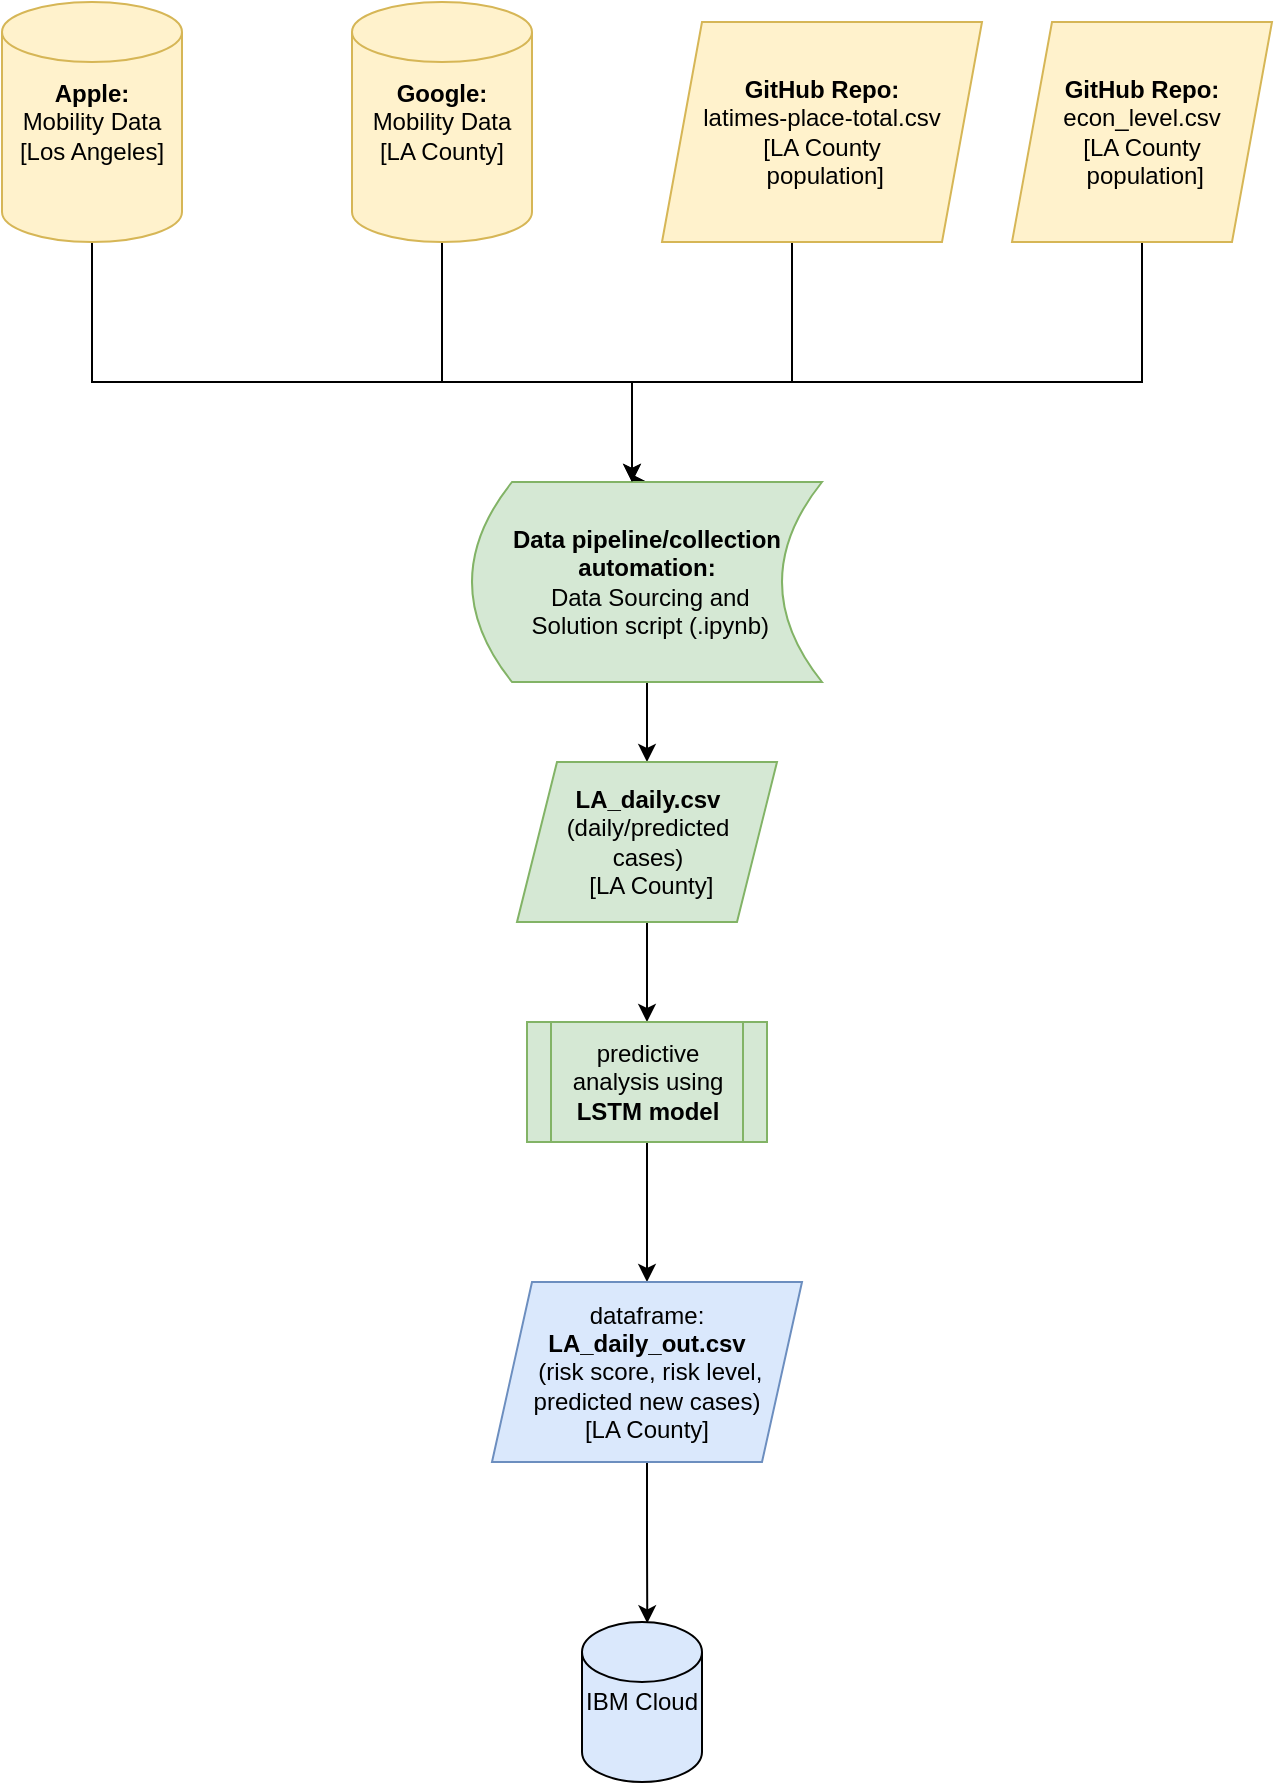 <mxfile version="13.5.5" type="device"><diagram id="EMMWCg8WO8nGpN-h3Lt4" name="Page-1"><mxGraphModel dx="1045" dy="739" grid="1" gridSize="10" guides="1" tooltips="1" connect="1" arrows="1" fold="1" page="1" pageScale="1" pageWidth="850" pageHeight="1100" math="0" shadow="0"><root><mxCell id="0"/><mxCell id="1" parent="0"/><mxCell id="c5__5FzdPdkLztYr7EIl-20" style="edgeStyle=orthogonalEdgeStyle;rounded=0;orthogonalLoop=1;jettySize=auto;html=1;entryX=0.5;entryY=0;entryDx=0;entryDy=0;" parent="1" target="c5__5FzdPdkLztYr7EIl-10" edge="1"><mxGeometry relative="1" as="geometry"><mxPoint x="505" y="270" as="targetPoint"/><Array as="points"><mxPoint x="505" y="290"/><mxPoint x="425" y="290"/></Array><mxPoint x="505" y="220" as="sourcePoint"/></mxGeometry></mxCell><mxCell id="c5__5FzdPdkLztYr7EIl-22" style="edgeStyle=orthogonalEdgeStyle;rounded=0;orthogonalLoop=1;jettySize=auto;html=1;" parent="1" source="c5__5FzdPdkLztYr7EIl-2" target="c5__5FzdPdkLztYr7EIl-10" edge="1"><mxGeometry relative="1" as="geometry"><mxPoint x="260" y="490" as="targetPoint"/><Array as="points"><mxPoint x="155" y="290"/><mxPoint x="425" y="290"/></Array></mxGeometry></mxCell><mxCell id="c5__5FzdPdkLztYr7EIl-2" value="&lt;b&gt;Apple: &lt;br&gt;&lt;/b&gt;Mobility Data [Los Angeles]" style="shape=cylinder2;whiteSpace=wrap;html=1;boundedLbl=1;backgroundOutline=1;size=15;fillColor=#fff2cc;strokeColor=#d6b656;" parent="1" vertex="1"><mxGeometry x="110" y="100" width="90" height="120" as="geometry"/></mxCell><mxCell id="c5__5FzdPdkLztYr7EIl-21" style="edgeStyle=orthogonalEdgeStyle;rounded=0;orthogonalLoop=1;jettySize=auto;html=1;entryX=0.5;entryY=0;entryDx=0;entryDy=0;" parent="1" source="c5__5FzdPdkLztYr7EIl-3" target="c5__5FzdPdkLztYr7EIl-10" edge="1"><mxGeometry relative="1" as="geometry"><Array as="points"><mxPoint x="330" y="290"/><mxPoint x="425" y="290"/></Array></mxGeometry></mxCell><mxCell id="c5__5FzdPdkLztYr7EIl-3" value="&lt;b&gt;Google:&lt;br&gt;&lt;/b&gt;Mobility Data [LA County]" style="shape=cylinder2;whiteSpace=wrap;html=1;boundedLbl=1;backgroundOutline=1;size=15;fillColor=#fff2cc;strokeColor=#d6b656;" parent="1" vertex="1"><mxGeometry x="285" y="100" width="90" height="120" as="geometry"/></mxCell><mxCell id="c5__5FzdPdkLztYr7EIl-25" style="edgeStyle=orthogonalEdgeStyle;rounded=0;orthogonalLoop=1;jettySize=auto;html=1;exitX=0.5;exitY=1;exitDx=0;exitDy=0;entryX=0.5;entryY=0;entryDx=0;entryDy=0;" parent="1" source="c5__5FzdPdkLztYr7EIl-10" target="c5__5FzdPdkLztYr7EIl-14" edge="1"><mxGeometry relative="1" as="geometry"/></mxCell><mxCell id="c5__5FzdPdkLztYr7EIl-10" value="&lt;span&gt;&lt;b&gt;Data pipeline/collection automation:&lt;/b&gt;&lt;br&gt;&amp;nbsp;Data Sourcing and&lt;br&gt;&amp;nbsp;Solution script (.ipynb)&lt;/span&gt;" style="shape=dataStorage;whiteSpace=wrap;html=1;fixedSize=1;fillColor=#d5e8d4;strokeColor=#82b366;" parent="1" vertex="1"><mxGeometry x="345" y="340" width="175" height="100" as="geometry"/></mxCell><mxCell id="U37NrsqLT72xhk-83zTh-1" style="edgeStyle=orthogonalEdgeStyle;rounded=0;orthogonalLoop=1;jettySize=auto;html=1;exitX=0.5;exitY=1;exitDx=0;exitDy=0;" parent="1" source="c5__5FzdPdkLztYr7EIl-13" target="c5__5FzdPdkLztYr7EIl-10" edge="1"><mxGeometry relative="1" as="geometry"><Array as="points"><mxPoint x="680" y="290"/><mxPoint x="425" y="290"/></Array></mxGeometry></mxCell><mxCell id="c5__5FzdPdkLztYr7EIl-13" value="&lt;b&gt;GitHub Repo:&lt;/b&gt; econ_level.csv &lt;br&gt;[LA County&lt;br&gt;&amp;nbsp;population]" style="shape=parallelogram;perimeter=parallelogramPerimeter;whiteSpace=wrap;html=1;fixedSize=1;fillColor=#fff2cc;strokeColor=#d6b656;" parent="1" vertex="1"><mxGeometry x="615" y="110" width="130" height="110" as="geometry"/></mxCell><mxCell id="U37NrsqLT72xhk-83zTh-7" style="edgeStyle=orthogonalEdgeStyle;rounded=0;orthogonalLoop=1;jettySize=auto;html=1;" parent="1" source="c5__5FzdPdkLztYr7EIl-14" target="c5__5FzdPdkLztYr7EIl-16" edge="1"><mxGeometry relative="1" as="geometry"/></mxCell><mxCell id="c5__5FzdPdkLztYr7EIl-14" value="&lt;b&gt;LA_daily.csv &lt;br&gt;&lt;/b&gt;(daily/predicted &lt;br&gt;cases)&lt;br&gt;&amp;nbsp;[LA County]" style="shape=parallelogram;perimeter=parallelogramPerimeter;whiteSpace=wrap;html=1;fixedSize=1;fillColor=#d5e8d4;strokeColor=#82b366;" parent="1" vertex="1"><mxGeometry x="367.5" y="480" width="130" height="80" as="geometry"/></mxCell><mxCell id="U37NrsqLT72xhk-83zTh-3" style="edgeStyle=orthogonalEdgeStyle;rounded=0;orthogonalLoop=1;jettySize=auto;html=1;exitX=0.5;exitY=1;exitDx=0;exitDy=0;entryX=0.5;entryY=0;entryDx=0;entryDy=0;" parent="1" source="c5__5FzdPdkLztYr7EIl-16" target="c5__5FzdPdkLztYr7EIl-23" edge="1"><mxGeometry relative="1" as="geometry"/></mxCell><mxCell id="c5__5FzdPdkLztYr7EIl-16" value="predictive analysis using &lt;b&gt;LSTM model&lt;/b&gt;" style="shape=process;whiteSpace=wrap;html=1;backgroundOutline=1;fillColor=#d5e8d4;strokeColor=#82b366;" parent="1" vertex="1"><mxGeometry x="372.5" y="610" width="120" height="60" as="geometry"/></mxCell><mxCell id="c5__5FzdPdkLztYr7EIl-27" style="edgeStyle=orthogonalEdgeStyle;rounded=0;orthogonalLoop=1;jettySize=auto;html=1;exitX=0.5;exitY=1;exitDx=0;exitDy=0;entryX=0.544;entryY=0.008;entryDx=0;entryDy=0;entryPerimeter=0;" parent="1" source="c5__5FzdPdkLztYr7EIl-23" target="c5__5FzdPdkLztYr7EIl-24" edge="1"><mxGeometry relative="1" as="geometry"><mxPoint x="537.667" y="690" as="targetPoint"/></mxGeometry></mxCell><mxCell id="c5__5FzdPdkLztYr7EIl-23" value="dataframe: &lt;br&gt;&lt;b&gt;LA_daily_out.csv&lt;br&gt;&lt;/b&gt;&amp;nbsp;(risk score, risk level, predicted new cases)&lt;br&gt;[LA County]" style="shape=parallelogram;perimeter=parallelogramPerimeter;whiteSpace=wrap;html=1;fixedSize=1;fillColor=#dae8fc;strokeColor=#6c8ebf;" parent="1" vertex="1"><mxGeometry x="355" y="740" width="155" height="90" as="geometry"/></mxCell><mxCell id="c5__5FzdPdkLztYr7EIl-24" value="IBM Cloud" style="shape=cylinder2;whiteSpace=wrap;html=1;boundedLbl=1;backgroundOutline=1;size=15;fillColor=#DAE8FC;" parent="1" vertex="1"><mxGeometry x="400" y="910" width="60" height="80" as="geometry"/></mxCell><mxCell id="3Q9lxoXXyYOwo95ZzaGR-1" value="&lt;b&gt;GitHub Repo: &lt;br&gt;&lt;/b&gt;latimes-place-total.csv &lt;br&gt;[LA County&lt;br&gt;&amp;nbsp;population]" style="shape=parallelogram;perimeter=parallelogramPerimeter;whiteSpace=wrap;html=1;fixedSize=1;fillColor=#fff2cc;strokeColor=#d6b656;" vertex="1" parent="1"><mxGeometry x="440" y="110" width="160" height="110" as="geometry"/></mxCell></root></mxGraphModel></diagram></mxfile>